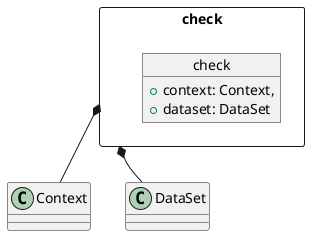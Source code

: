 @startuml
package check <<Rectangle>> {

    object check {
        +context: Context,
        +dataset: DataSet
    }
}

check *-- Context
check *-- DataSet


@enduml
